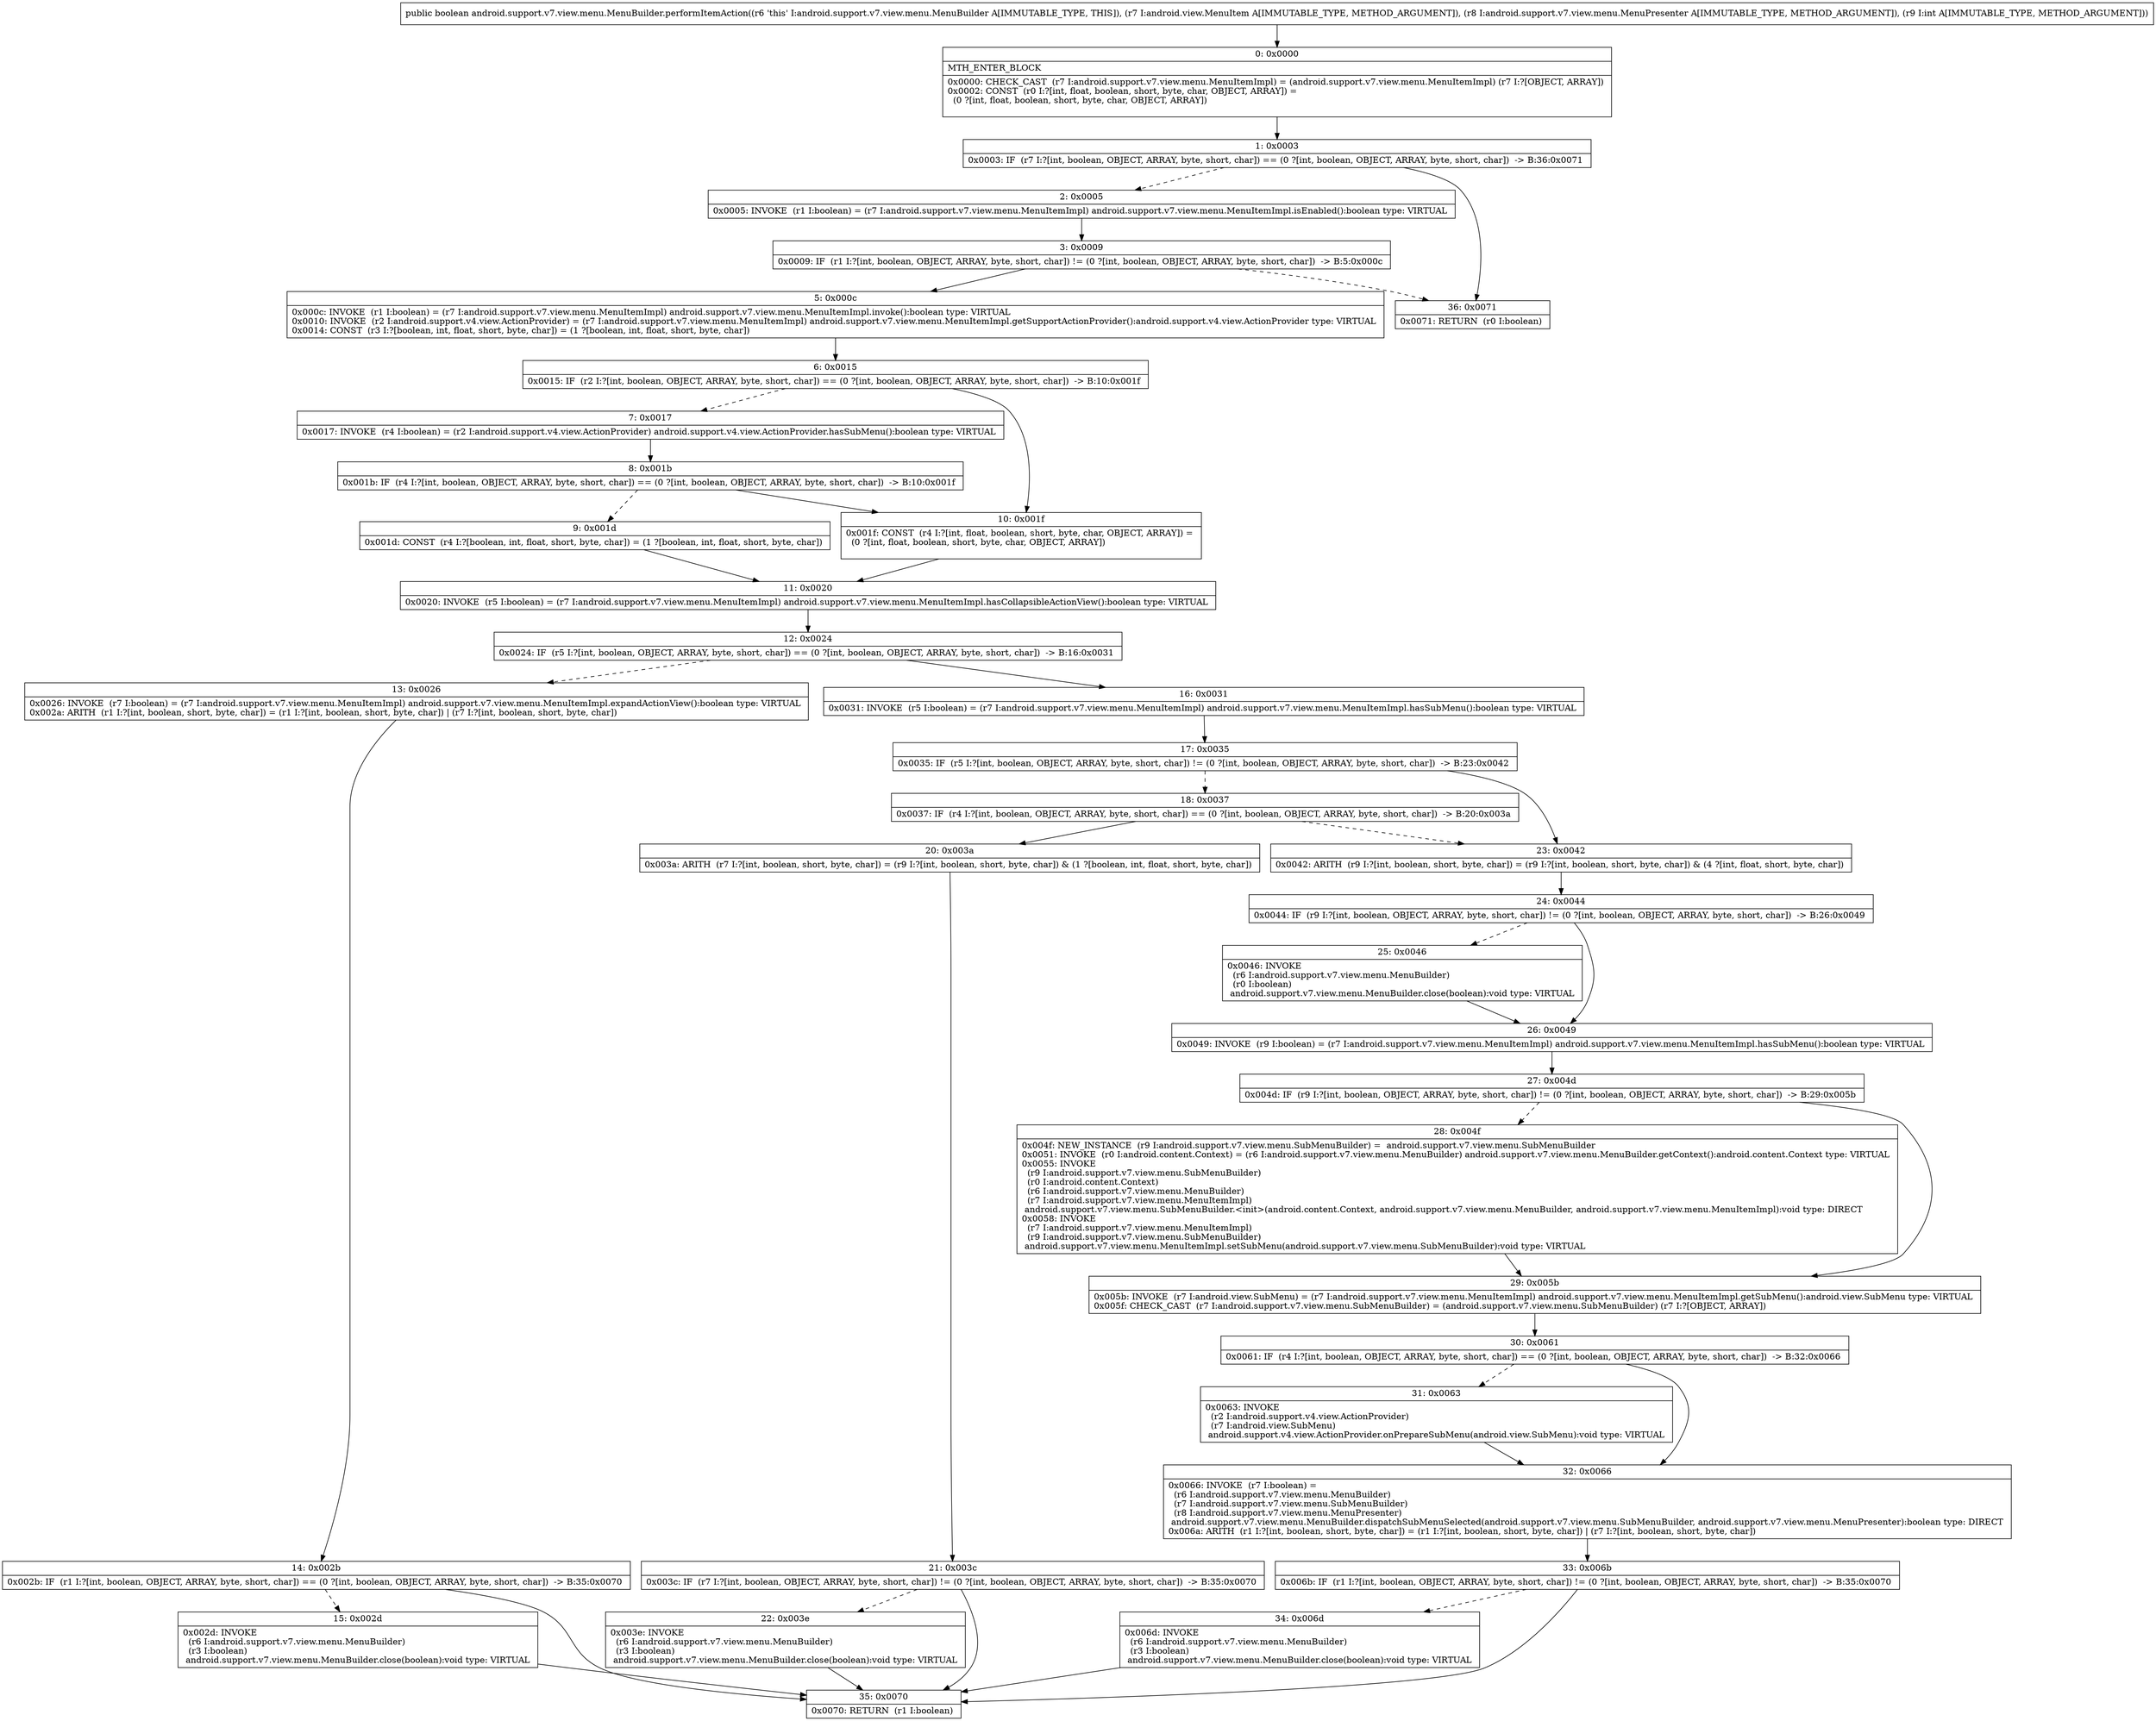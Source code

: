digraph "CFG forandroid.support.v7.view.menu.MenuBuilder.performItemAction(Landroid\/view\/MenuItem;Landroid\/support\/v7\/view\/menu\/MenuPresenter;I)Z" {
Node_0 [shape=record,label="{0\:\ 0x0000|MTH_ENTER_BLOCK\l|0x0000: CHECK_CAST  (r7 I:android.support.v7.view.menu.MenuItemImpl) = (android.support.v7.view.menu.MenuItemImpl) (r7 I:?[OBJECT, ARRAY]) \l0x0002: CONST  (r0 I:?[int, float, boolean, short, byte, char, OBJECT, ARRAY]) = \l  (0 ?[int, float, boolean, short, byte, char, OBJECT, ARRAY])\l \l}"];
Node_1 [shape=record,label="{1\:\ 0x0003|0x0003: IF  (r7 I:?[int, boolean, OBJECT, ARRAY, byte, short, char]) == (0 ?[int, boolean, OBJECT, ARRAY, byte, short, char])  \-\> B:36:0x0071 \l}"];
Node_2 [shape=record,label="{2\:\ 0x0005|0x0005: INVOKE  (r1 I:boolean) = (r7 I:android.support.v7.view.menu.MenuItemImpl) android.support.v7.view.menu.MenuItemImpl.isEnabled():boolean type: VIRTUAL \l}"];
Node_3 [shape=record,label="{3\:\ 0x0009|0x0009: IF  (r1 I:?[int, boolean, OBJECT, ARRAY, byte, short, char]) != (0 ?[int, boolean, OBJECT, ARRAY, byte, short, char])  \-\> B:5:0x000c \l}"];
Node_5 [shape=record,label="{5\:\ 0x000c|0x000c: INVOKE  (r1 I:boolean) = (r7 I:android.support.v7.view.menu.MenuItemImpl) android.support.v7.view.menu.MenuItemImpl.invoke():boolean type: VIRTUAL \l0x0010: INVOKE  (r2 I:android.support.v4.view.ActionProvider) = (r7 I:android.support.v7.view.menu.MenuItemImpl) android.support.v7.view.menu.MenuItemImpl.getSupportActionProvider():android.support.v4.view.ActionProvider type: VIRTUAL \l0x0014: CONST  (r3 I:?[boolean, int, float, short, byte, char]) = (1 ?[boolean, int, float, short, byte, char]) \l}"];
Node_6 [shape=record,label="{6\:\ 0x0015|0x0015: IF  (r2 I:?[int, boolean, OBJECT, ARRAY, byte, short, char]) == (0 ?[int, boolean, OBJECT, ARRAY, byte, short, char])  \-\> B:10:0x001f \l}"];
Node_7 [shape=record,label="{7\:\ 0x0017|0x0017: INVOKE  (r4 I:boolean) = (r2 I:android.support.v4.view.ActionProvider) android.support.v4.view.ActionProvider.hasSubMenu():boolean type: VIRTUAL \l}"];
Node_8 [shape=record,label="{8\:\ 0x001b|0x001b: IF  (r4 I:?[int, boolean, OBJECT, ARRAY, byte, short, char]) == (0 ?[int, boolean, OBJECT, ARRAY, byte, short, char])  \-\> B:10:0x001f \l}"];
Node_9 [shape=record,label="{9\:\ 0x001d|0x001d: CONST  (r4 I:?[boolean, int, float, short, byte, char]) = (1 ?[boolean, int, float, short, byte, char]) \l}"];
Node_10 [shape=record,label="{10\:\ 0x001f|0x001f: CONST  (r4 I:?[int, float, boolean, short, byte, char, OBJECT, ARRAY]) = \l  (0 ?[int, float, boolean, short, byte, char, OBJECT, ARRAY])\l \l}"];
Node_11 [shape=record,label="{11\:\ 0x0020|0x0020: INVOKE  (r5 I:boolean) = (r7 I:android.support.v7.view.menu.MenuItemImpl) android.support.v7.view.menu.MenuItemImpl.hasCollapsibleActionView():boolean type: VIRTUAL \l}"];
Node_12 [shape=record,label="{12\:\ 0x0024|0x0024: IF  (r5 I:?[int, boolean, OBJECT, ARRAY, byte, short, char]) == (0 ?[int, boolean, OBJECT, ARRAY, byte, short, char])  \-\> B:16:0x0031 \l}"];
Node_13 [shape=record,label="{13\:\ 0x0026|0x0026: INVOKE  (r7 I:boolean) = (r7 I:android.support.v7.view.menu.MenuItemImpl) android.support.v7.view.menu.MenuItemImpl.expandActionView():boolean type: VIRTUAL \l0x002a: ARITH  (r1 I:?[int, boolean, short, byte, char]) = (r1 I:?[int, boolean, short, byte, char]) \| (r7 I:?[int, boolean, short, byte, char]) \l}"];
Node_14 [shape=record,label="{14\:\ 0x002b|0x002b: IF  (r1 I:?[int, boolean, OBJECT, ARRAY, byte, short, char]) == (0 ?[int, boolean, OBJECT, ARRAY, byte, short, char])  \-\> B:35:0x0070 \l}"];
Node_15 [shape=record,label="{15\:\ 0x002d|0x002d: INVOKE  \l  (r6 I:android.support.v7.view.menu.MenuBuilder)\l  (r3 I:boolean)\l android.support.v7.view.menu.MenuBuilder.close(boolean):void type: VIRTUAL \l}"];
Node_16 [shape=record,label="{16\:\ 0x0031|0x0031: INVOKE  (r5 I:boolean) = (r7 I:android.support.v7.view.menu.MenuItemImpl) android.support.v7.view.menu.MenuItemImpl.hasSubMenu():boolean type: VIRTUAL \l}"];
Node_17 [shape=record,label="{17\:\ 0x0035|0x0035: IF  (r5 I:?[int, boolean, OBJECT, ARRAY, byte, short, char]) != (0 ?[int, boolean, OBJECT, ARRAY, byte, short, char])  \-\> B:23:0x0042 \l}"];
Node_18 [shape=record,label="{18\:\ 0x0037|0x0037: IF  (r4 I:?[int, boolean, OBJECT, ARRAY, byte, short, char]) == (0 ?[int, boolean, OBJECT, ARRAY, byte, short, char])  \-\> B:20:0x003a \l}"];
Node_20 [shape=record,label="{20\:\ 0x003a|0x003a: ARITH  (r7 I:?[int, boolean, short, byte, char]) = (r9 I:?[int, boolean, short, byte, char]) & (1 ?[boolean, int, float, short, byte, char]) \l}"];
Node_21 [shape=record,label="{21\:\ 0x003c|0x003c: IF  (r7 I:?[int, boolean, OBJECT, ARRAY, byte, short, char]) != (0 ?[int, boolean, OBJECT, ARRAY, byte, short, char])  \-\> B:35:0x0070 \l}"];
Node_22 [shape=record,label="{22\:\ 0x003e|0x003e: INVOKE  \l  (r6 I:android.support.v7.view.menu.MenuBuilder)\l  (r3 I:boolean)\l android.support.v7.view.menu.MenuBuilder.close(boolean):void type: VIRTUAL \l}"];
Node_23 [shape=record,label="{23\:\ 0x0042|0x0042: ARITH  (r9 I:?[int, boolean, short, byte, char]) = (r9 I:?[int, boolean, short, byte, char]) & (4 ?[int, float, short, byte, char]) \l}"];
Node_24 [shape=record,label="{24\:\ 0x0044|0x0044: IF  (r9 I:?[int, boolean, OBJECT, ARRAY, byte, short, char]) != (0 ?[int, boolean, OBJECT, ARRAY, byte, short, char])  \-\> B:26:0x0049 \l}"];
Node_25 [shape=record,label="{25\:\ 0x0046|0x0046: INVOKE  \l  (r6 I:android.support.v7.view.menu.MenuBuilder)\l  (r0 I:boolean)\l android.support.v7.view.menu.MenuBuilder.close(boolean):void type: VIRTUAL \l}"];
Node_26 [shape=record,label="{26\:\ 0x0049|0x0049: INVOKE  (r9 I:boolean) = (r7 I:android.support.v7.view.menu.MenuItemImpl) android.support.v7.view.menu.MenuItemImpl.hasSubMenu():boolean type: VIRTUAL \l}"];
Node_27 [shape=record,label="{27\:\ 0x004d|0x004d: IF  (r9 I:?[int, boolean, OBJECT, ARRAY, byte, short, char]) != (0 ?[int, boolean, OBJECT, ARRAY, byte, short, char])  \-\> B:29:0x005b \l}"];
Node_28 [shape=record,label="{28\:\ 0x004f|0x004f: NEW_INSTANCE  (r9 I:android.support.v7.view.menu.SubMenuBuilder) =  android.support.v7.view.menu.SubMenuBuilder \l0x0051: INVOKE  (r0 I:android.content.Context) = (r6 I:android.support.v7.view.menu.MenuBuilder) android.support.v7.view.menu.MenuBuilder.getContext():android.content.Context type: VIRTUAL \l0x0055: INVOKE  \l  (r9 I:android.support.v7.view.menu.SubMenuBuilder)\l  (r0 I:android.content.Context)\l  (r6 I:android.support.v7.view.menu.MenuBuilder)\l  (r7 I:android.support.v7.view.menu.MenuItemImpl)\l android.support.v7.view.menu.SubMenuBuilder.\<init\>(android.content.Context, android.support.v7.view.menu.MenuBuilder, android.support.v7.view.menu.MenuItemImpl):void type: DIRECT \l0x0058: INVOKE  \l  (r7 I:android.support.v7.view.menu.MenuItemImpl)\l  (r9 I:android.support.v7.view.menu.SubMenuBuilder)\l android.support.v7.view.menu.MenuItemImpl.setSubMenu(android.support.v7.view.menu.SubMenuBuilder):void type: VIRTUAL \l}"];
Node_29 [shape=record,label="{29\:\ 0x005b|0x005b: INVOKE  (r7 I:android.view.SubMenu) = (r7 I:android.support.v7.view.menu.MenuItemImpl) android.support.v7.view.menu.MenuItemImpl.getSubMenu():android.view.SubMenu type: VIRTUAL \l0x005f: CHECK_CAST  (r7 I:android.support.v7.view.menu.SubMenuBuilder) = (android.support.v7.view.menu.SubMenuBuilder) (r7 I:?[OBJECT, ARRAY]) \l}"];
Node_30 [shape=record,label="{30\:\ 0x0061|0x0061: IF  (r4 I:?[int, boolean, OBJECT, ARRAY, byte, short, char]) == (0 ?[int, boolean, OBJECT, ARRAY, byte, short, char])  \-\> B:32:0x0066 \l}"];
Node_31 [shape=record,label="{31\:\ 0x0063|0x0063: INVOKE  \l  (r2 I:android.support.v4.view.ActionProvider)\l  (r7 I:android.view.SubMenu)\l android.support.v4.view.ActionProvider.onPrepareSubMenu(android.view.SubMenu):void type: VIRTUAL \l}"];
Node_32 [shape=record,label="{32\:\ 0x0066|0x0066: INVOKE  (r7 I:boolean) = \l  (r6 I:android.support.v7.view.menu.MenuBuilder)\l  (r7 I:android.support.v7.view.menu.SubMenuBuilder)\l  (r8 I:android.support.v7.view.menu.MenuPresenter)\l android.support.v7.view.menu.MenuBuilder.dispatchSubMenuSelected(android.support.v7.view.menu.SubMenuBuilder, android.support.v7.view.menu.MenuPresenter):boolean type: DIRECT \l0x006a: ARITH  (r1 I:?[int, boolean, short, byte, char]) = (r1 I:?[int, boolean, short, byte, char]) \| (r7 I:?[int, boolean, short, byte, char]) \l}"];
Node_33 [shape=record,label="{33\:\ 0x006b|0x006b: IF  (r1 I:?[int, boolean, OBJECT, ARRAY, byte, short, char]) != (0 ?[int, boolean, OBJECT, ARRAY, byte, short, char])  \-\> B:35:0x0070 \l}"];
Node_34 [shape=record,label="{34\:\ 0x006d|0x006d: INVOKE  \l  (r6 I:android.support.v7.view.menu.MenuBuilder)\l  (r3 I:boolean)\l android.support.v7.view.menu.MenuBuilder.close(boolean):void type: VIRTUAL \l}"];
Node_35 [shape=record,label="{35\:\ 0x0070|0x0070: RETURN  (r1 I:boolean) \l}"];
Node_36 [shape=record,label="{36\:\ 0x0071|0x0071: RETURN  (r0 I:boolean) \l}"];
MethodNode[shape=record,label="{public boolean android.support.v7.view.menu.MenuBuilder.performItemAction((r6 'this' I:android.support.v7.view.menu.MenuBuilder A[IMMUTABLE_TYPE, THIS]), (r7 I:android.view.MenuItem A[IMMUTABLE_TYPE, METHOD_ARGUMENT]), (r8 I:android.support.v7.view.menu.MenuPresenter A[IMMUTABLE_TYPE, METHOD_ARGUMENT]), (r9 I:int A[IMMUTABLE_TYPE, METHOD_ARGUMENT])) }"];
MethodNode -> Node_0;
Node_0 -> Node_1;
Node_1 -> Node_2[style=dashed];
Node_1 -> Node_36;
Node_2 -> Node_3;
Node_3 -> Node_5;
Node_3 -> Node_36[style=dashed];
Node_5 -> Node_6;
Node_6 -> Node_7[style=dashed];
Node_6 -> Node_10;
Node_7 -> Node_8;
Node_8 -> Node_9[style=dashed];
Node_8 -> Node_10;
Node_9 -> Node_11;
Node_10 -> Node_11;
Node_11 -> Node_12;
Node_12 -> Node_13[style=dashed];
Node_12 -> Node_16;
Node_13 -> Node_14;
Node_14 -> Node_15[style=dashed];
Node_14 -> Node_35;
Node_15 -> Node_35;
Node_16 -> Node_17;
Node_17 -> Node_18[style=dashed];
Node_17 -> Node_23;
Node_18 -> Node_20;
Node_18 -> Node_23[style=dashed];
Node_20 -> Node_21;
Node_21 -> Node_22[style=dashed];
Node_21 -> Node_35;
Node_22 -> Node_35;
Node_23 -> Node_24;
Node_24 -> Node_25[style=dashed];
Node_24 -> Node_26;
Node_25 -> Node_26;
Node_26 -> Node_27;
Node_27 -> Node_28[style=dashed];
Node_27 -> Node_29;
Node_28 -> Node_29;
Node_29 -> Node_30;
Node_30 -> Node_31[style=dashed];
Node_30 -> Node_32;
Node_31 -> Node_32;
Node_32 -> Node_33;
Node_33 -> Node_34[style=dashed];
Node_33 -> Node_35;
Node_34 -> Node_35;
}

